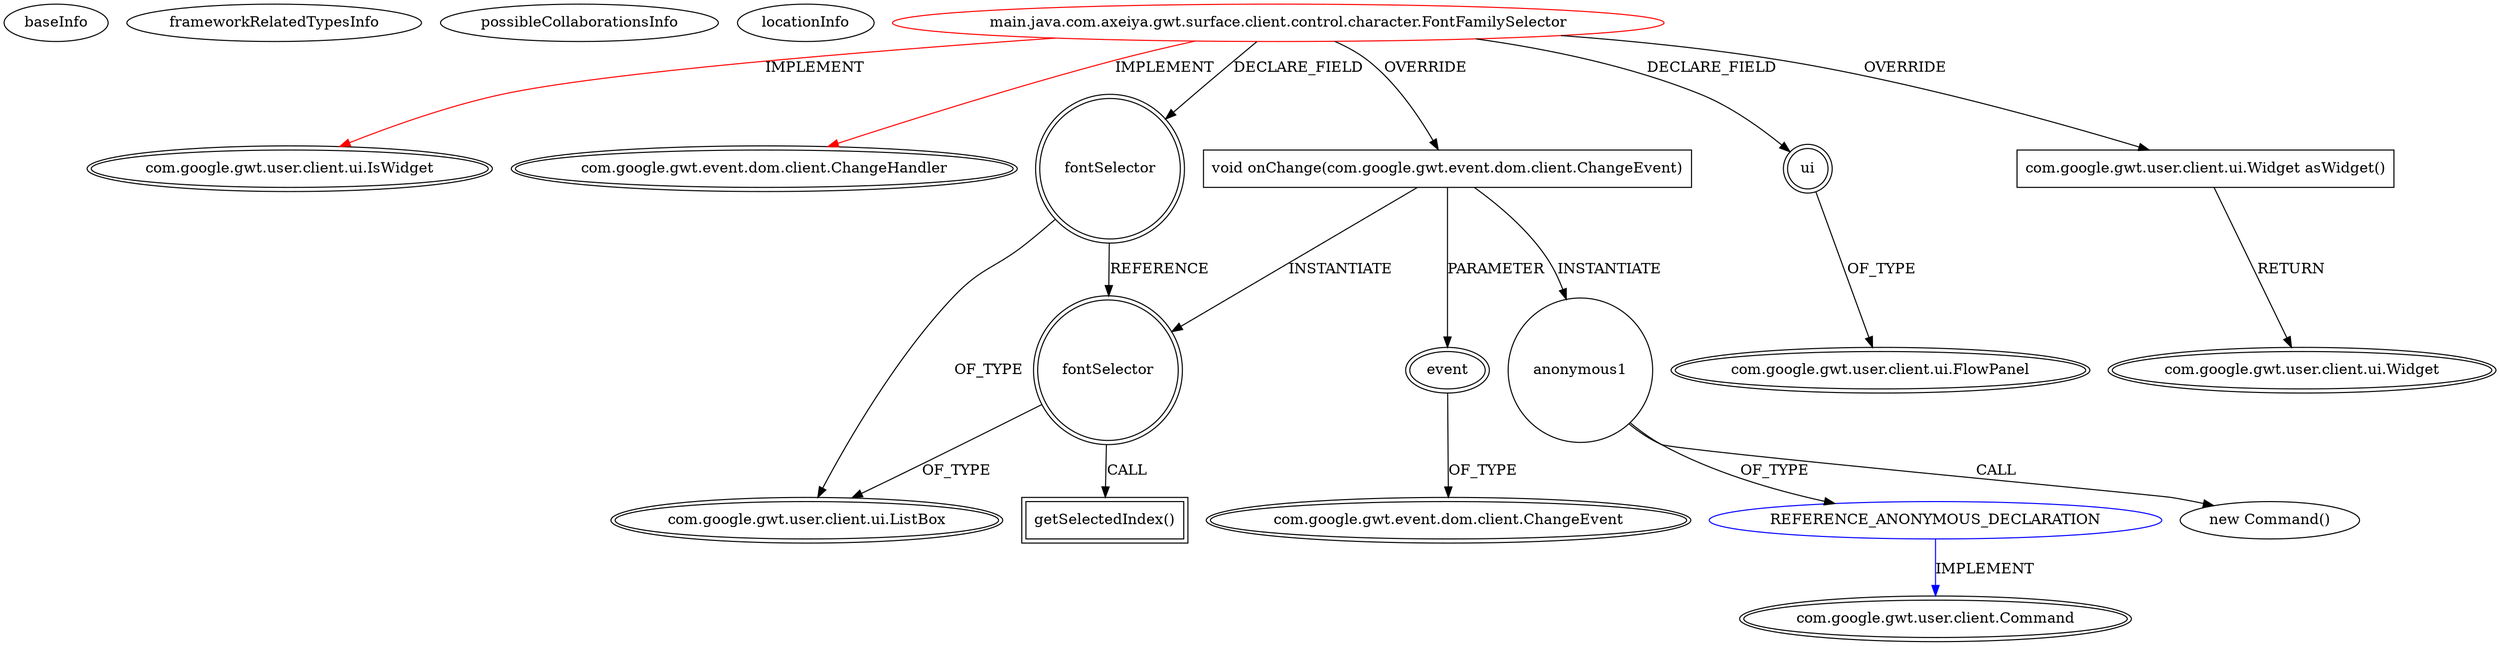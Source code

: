 digraph {
baseInfo[graphId=1199,category="extension_graph",isAnonymous=false,possibleRelation=true]
frameworkRelatedTypesInfo[0="com.google.gwt.user.client.ui.IsWidget",1="com.google.gwt.event.dom.client.ChangeHandler"]
possibleCollaborationsInfo[0="1199~OVERRIDING_METHOD_DECLARATION-INSTANTIATION-~com.google.gwt.user.client.ui.IsWidget com.google.gwt.event.dom.client.ChangeHandler ~com.google.gwt.user.client.Command ~false~true"]
locationInfo[projectName="dapicard-gwt-surface",filePath="/dapicard-gwt-surface/gwt-surface-master/gwt-surface/src/main/java/com/axeiya/gwt/surface/client/control/character/FontFamilySelector.java",contextSignature="FontFamilySelector",graphId="1199"]
0[label="main.java.com.axeiya.gwt.surface.client.control.character.FontFamilySelector",vertexType="ROOT_CLIENT_CLASS_DECLARATION",isFrameworkType=false,color=red]
1[label="com.google.gwt.user.client.ui.IsWidget",vertexType="FRAMEWORK_INTERFACE_TYPE",isFrameworkType=true,peripheries=2]
2[label="com.google.gwt.event.dom.client.ChangeHandler",vertexType="FRAMEWORK_INTERFACE_TYPE",isFrameworkType=true,peripheries=2]
3[label="fontSelector",vertexType="FIELD_DECLARATION",isFrameworkType=true,peripheries=2,shape=circle]
4[label="com.google.gwt.user.client.ui.ListBox",vertexType="FRAMEWORK_CLASS_TYPE",isFrameworkType=true,peripheries=2]
5[label="ui",vertexType="FIELD_DECLARATION",isFrameworkType=true,peripheries=2,shape=circle]
6[label="com.google.gwt.user.client.ui.FlowPanel",vertexType="FRAMEWORK_CLASS_TYPE",isFrameworkType=true,peripheries=2]
7[label="com.google.gwt.user.client.ui.Widget asWidget()",vertexType="OVERRIDING_METHOD_DECLARATION",isFrameworkType=false,shape=box]
8[label="com.google.gwt.user.client.ui.Widget",vertexType="FRAMEWORK_CLASS_TYPE",isFrameworkType=true,peripheries=2]
9[label="void onChange(com.google.gwt.event.dom.client.ChangeEvent)",vertexType="OVERRIDING_METHOD_DECLARATION",isFrameworkType=false,shape=box]
10[label="event",vertexType="PARAMETER_DECLARATION",isFrameworkType=true,peripheries=2]
11[label="com.google.gwt.event.dom.client.ChangeEvent",vertexType="FRAMEWORK_CLASS_TYPE",isFrameworkType=true,peripheries=2]
12[label="fontSelector",vertexType="VARIABLE_EXPRESION",isFrameworkType=true,peripheries=2,shape=circle]
13[label="getSelectedIndex()",vertexType="INSIDE_CALL",isFrameworkType=true,peripheries=2,shape=box]
16[label="anonymous1",vertexType="VARIABLE_EXPRESION",isFrameworkType=false,shape=circle]
17[label="REFERENCE_ANONYMOUS_DECLARATION",vertexType="REFERENCE_ANONYMOUS_DECLARATION",isFrameworkType=false,color=blue]
18[label="com.google.gwt.user.client.Command",vertexType="FRAMEWORK_INTERFACE_TYPE",isFrameworkType=true,peripheries=2]
15[label="new Command()",vertexType="CONSTRUCTOR_CALL",isFrameworkType=false]
0->1[label="IMPLEMENT",color=red]
0->2[label="IMPLEMENT",color=red]
0->3[label="DECLARE_FIELD"]
3->4[label="OF_TYPE"]
0->5[label="DECLARE_FIELD"]
5->6[label="OF_TYPE"]
0->7[label="OVERRIDE"]
7->8[label="RETURN"]
0->9[label="OVERRIDE"]
10->11[label="OF_TYPE"]
9->10[label="PARAMETER"]
9->12[label="INSTANTIATE"]
3->12[label="REFERENCE"]
12->4[label="OF_TYPE"]
12->13[label="CALL"]
9->16[label="INSTANTIATE"]
17->18[label="IMPLEMENT",color=blue]
16->17[label="OF_TYPE"]
16->15[label="CALL"]
}
